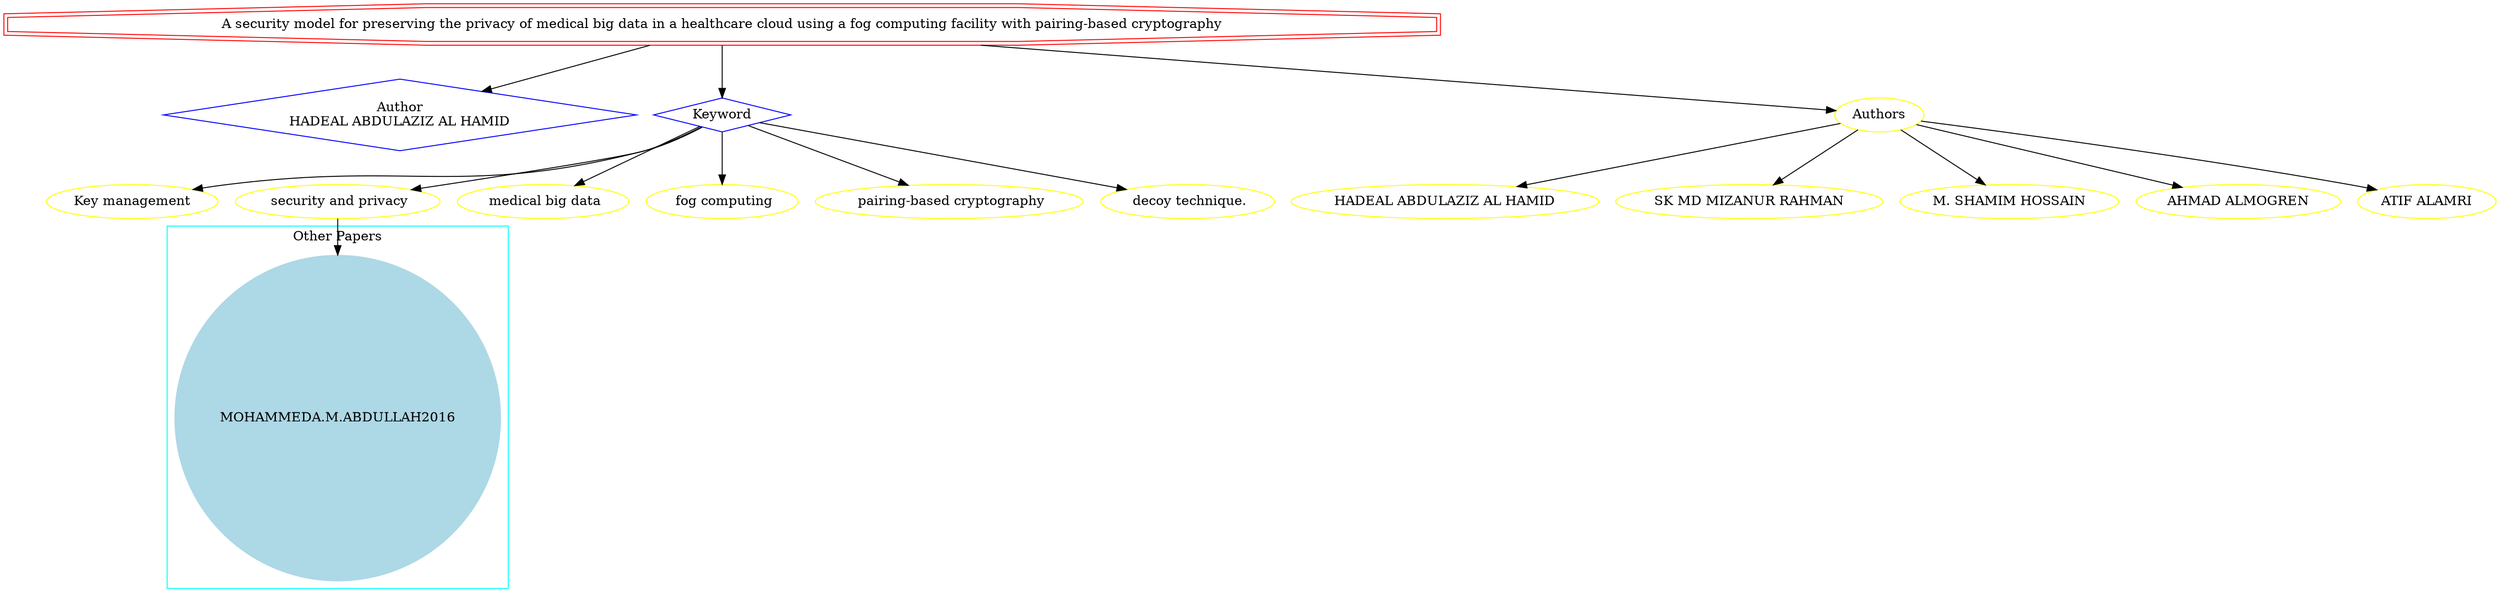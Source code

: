 strict digraph mind_map3 {
	node [color=red shape=doubleoctagon]
	"A security model for preserving the privacy of medical big data in a healthcare cloud using a fog computing facility with pairing-based cryptography"
	node [color=blue shape=diamond]
	"Author
HADEAL ABDULAZIZ AL HAMID"
	Keyword
	"A security model for preserving the privacy of medical big data in a healthcare cloud using a fog computing facility with pairing-based cryptography" -> "Author
HADEAL ABDULAZIZ AL HAMID"
	"A security model for preserving the privacy of medical big data in a healthcare cloud using a fog computing facility with pairing-based cryptography" -> Keyword
	node [color=yellow shape=ellipse]
	"Key management"
	Keyword -> "Key management"
	" security and privacy"
	Keyword -> " security and privacy"
	" medical big data"
	Keyword -> " medical big data"
	" fog computing"
	Keyword -> " fog computing"
	" pairing-based cryptography"
	Keyword -> " pairing-based cryptography"
	" decoy technique."
	Keyword -> " decoy technique."
	subgraph cluster_0 {
		node [style=filled]
		node [color=lightblue shape=circle]
		label="Other Papers"
		color=cyan
		"MOHAMMEDA.M.ABDULLAH2016"
	}
	" security and privacy" -> "MOHAMMEDA.M.ABDULLAH2016"
	"A security model for preserving the privacy of medical big data in a healthcare cloud using a fog computing facility with pairing-based cryptography" -> Authors
	Authors -> "HADEAL ABDULAZIZ AL HAMID"
	Authors -> "SK MD MIZANUR RAHMAN"
	Authors -> "M. SHAMIM HOSSAIN"
	Authors -> "AHMAD ALMOGREN"
	Authors -> "ATIF ALAMRI"
}

